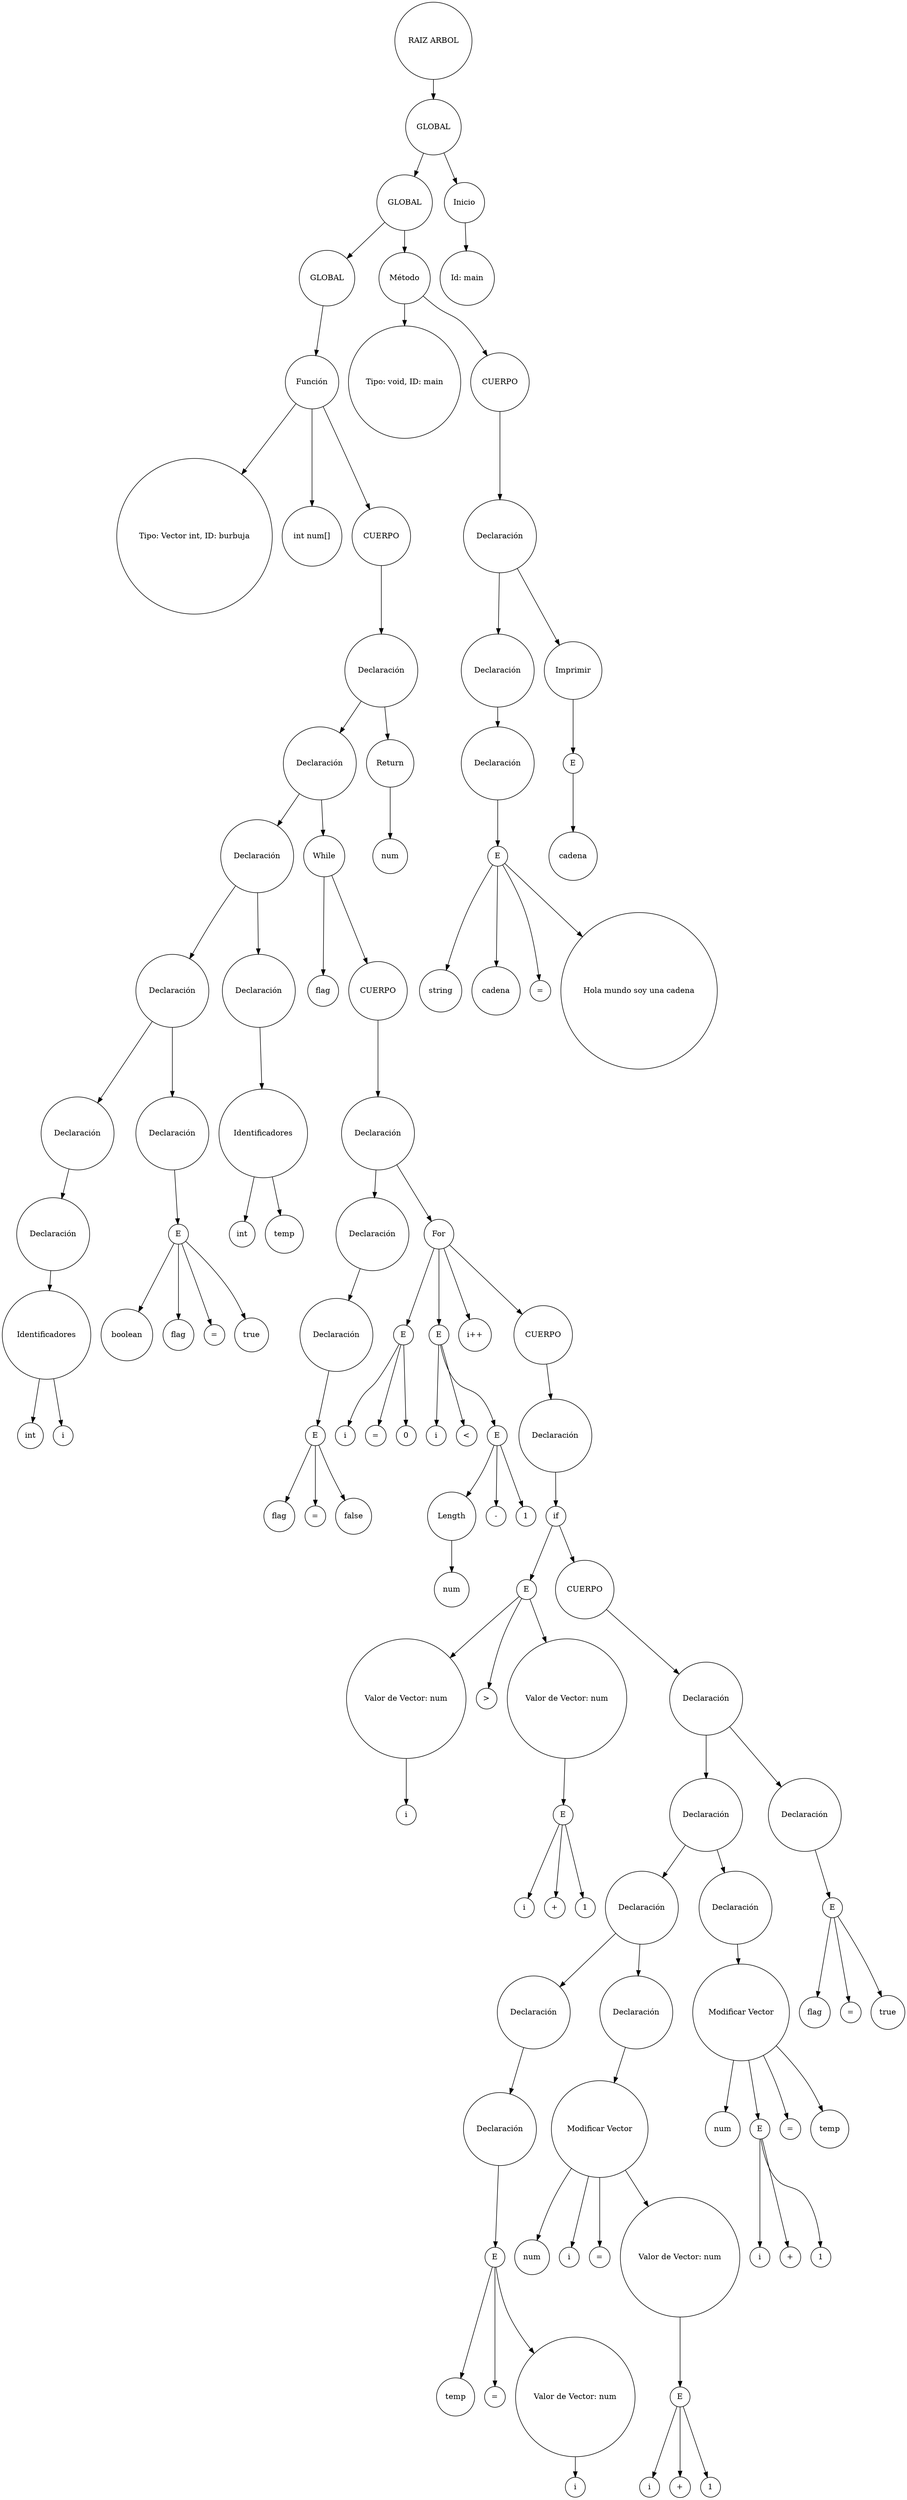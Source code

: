 digraph G {
1509 [label= "RAIZ ARBOL" fillcolor="#d62728" shape="circle"];
1509->1510;
1510 [label= "GLOBAL" fillcolor="#d62728" shape="circle"];
1510->1511;
1511 [label= "GLOBAL" fillcolor="#d62728" shape="circle"];
1511->1512;
1512 [label= "GLOBAL" fillcolor="#d62728" shape="circle"];
1512->1513;
1513 [label= "Función" fillcolor="#d62728" shape="circle"];
1513->1514;
1514 [label= "Tipo: Vector int, ID: burbuja" fillcolor="#d62728" shape="circle"];
1513->1515;
1515 [label= "int num[]" fillcolor="#d62728" shape="circle"];
1513->1516;
1516 [label= "CUERPO" fillcolor="#d62728" shape="circle"];
1516->1517;
1517 [label= "Declaración" fillcolor="#d62728" shape="circle"];
1517->1518;
1518 [label= "Declaración" fillcolor="#d62728" shape="circle"];
1518->1519;
1519 [label= "Declaración" fillcolor="#d62728" shape="circle"];
1519->1520;
1520 [label= "Declaración" fillcolor="#d62728" shape="circle"];
1520->1521;
1521 [label= "Declaración" fillcolor="#d62728" shape="circle"];
1521->1522;
1522 [label= "Declaración" fillcolor="#d62728" shape="circle"];
1522->1523;
1523 [label= "Identificadores" fillcolor="#d62728" shape="circle"];
1523->1524;
1524 [label= "int" fillcolor="#d62728" shape="circle"];
1523->1525;
1525 [label= "i" fillcolor="#d62728" shape="circle"];
1520->1526;
1526 [label= "Declaración" fillcolor="#d62728" shape="circle"];
1526->1527;
1527 [label= "E" fillcolor="#d62728" shape="circle"];
1527->1528;
1528 [label= "boolean" fillcolor="#d62728" shape="circle"];
1527->1529;
1529 [label= "flag" fillcolor="#d62728" shape="circle"];
1527->1530;
1530 [label= "=" fillcolor="#d62728" shape="circle"];
1527->1531;
1531 [label= "true" fillcolor="#d62728" shape="circle"];
1519->1532;
1532 [label= "Declaración" fillcolor="#d62728" shape="circle"];
1532->1533;
1533 [label= "Identificadores" fillcolor="#d62728" shape="circle"];
1533->1534;
1534 [label= "int" fillcolor="#d62728" shape="circle"];
1533->1535;
1535 [label= "temp" fillcolor="#d62728" shape="circle"];
1518->1536;
1536 [label= "While" fillcolor="#d62728" shape="circle"];
1536->1537;
1537 [label= "flag" fillcolor="#d62728" shape="circle"];
1536->1538;
1538 [label= "CUERPO" fillcolor="#d62728" shape="circle"];
1538->1539;
1539 [label= "Declaración" fillcolor="#d62728" shape="circle"];
1539->1540;
1540 [label= "Declaración" fillcolor="#d62728" shape="circle"];
1540->1541;
1541 [label= "Declaración" fillcolor="#d62728" shape="circle"];
1541->1542;
1542 [label= "E" fillcolor="#d62728" shape="circle"];
1542->1543;
1543 [label= "flag" fillcolor="#d62728" shape="circle"];
1542->1544;
1544 [label= "=" fillcolor="#d62728" shape="circle"];
1542->1545;
1545 [label= "false" fillcolor="#d62728" shape="circle"];
1539->1546;
1546 [label= "For" fillcolor="#d62728" shape="circle"];
1546->1547;
1547 [label= "E" fillcolor="#d62728" shape="circle"];
1547->1548;
1548 [label= "i" fillcolor="#d62728" shape="circle"];
1547->1549;
1549 [label= "=" fillcolor="#d62728" shape="circle"];
1547->1550;
1550 [label= "0" fillcolor="#d62728" shape="circle"];
1546->1551;
1551 [label= "E" fillcolor="#d62728" shape="circle"];
1551->1552;
1552 [label= "i" fillcolor="#d62728" shape="circle"];
1551->1553;
1553 [label= "<" fillcolor="#d62728" shape="circle"];
1551->1554;
1554 [label= "E" fillcolor="#d62728" shape="circle"];
1554->1555;
1555 [label= "Length" fillcolor="#d62728" shape="circle"];
1555->1556;
1556 [label= "num" fillcolor="#d62728" shape="circle"];
1554->1557;
1557 [label= "-" fillcolor="#d62728" shape="circle"];
1554->1558;
1558 [label= "1" fillcolor="#d62728" shape="circle"];
1546->1559;
1559 [label= "i++" fillcolor="#d62728" shape="circle"];
1546->1560;
1560 [label= "CUERPO" fillcolor="#d62728" shape="circle"];
1560->1561;
1561 [label= "Declaración" fillcolor="#d62728" shape="circle"];
1561->1562;
1562 [label= "if" fillcolor="#d62728" shape="circle"];
1562->1563;
1563 [label= "E" fillcolor="#d62728" shape="circle"];
1563->1564;
1564 [label= "Valor de Vector: num" fillcolor="#d62728" shape="circle"];
1564->1565;
1565 [label= "i" fillcolor="#d62728" shape="circle"];
1563->1566;
1566 [label= ">" fillcolor="#d62728" shape="circle"];
1563->1567;
1567 [label= "Valor de Vector: num" fillcolor="#d62728" shape="circle"];
1567->1568;
1568 [label= "E" fillcolor="#d62728" shape="circle"];
1568->1569;
1569 [label= "i" fillcolor="#d62728" shape="circle"];
1568->1570;
1570 [label= "+" fillcolor="#d62728" shape="circle"];
1568->1571;
1571 [label= "1" fillcolor="#d62728" shape="circle"];
1562->1572;
1572 [label= "CUERPO" fillcolor="#d62728" shape="circle"];
1572->1573;
1573 [label= "Declaración" fillcolor="#d62728" shape="circle"];
1573->1574;
1574 [label= "Declaración" fillcolor="#d62728" shape="circle"];
1574->1575;
1575 [label= "Declaración" fillcolor="#d62728" shape="circle"];
1575->1576;
1576 [label= "Declaración" fillcolor="#d62728" shape="circle"];
1576->1577;
1577 [label= "Declaración" fillcolor="#d62728" shape="circle"];
1577->1578;
1578 [label= "E" fillcolor="#d62728" shape="circle"];
1578->1579;
1579 [label= "temp" fillcolor="#d62728" shape="circle"];
1578->1580;
1580 [label= "=" fillcolor="#d62728" shape="circle"];
1578->1581;
1581 [label= "Valor de Vector: num" fillcolor="#d62728" shape="circle"];
1581->1582;
1582 [label= "i" fillcolor="#d62728" shape="circle"];
1575->1583;
1583 [label= "Declaración" fillcolor="#d62728" shape="circle"];
1583->1584;
1584 [label= "Modificar Vector" fillcolor="#d62728" shape="circle"];
1584->1585;
1585 [label= "num" fillcolor="#d62728" shape="circle"];
1584->1586;
1586 [label= "i" fillcolor="#d62728" shape="circle"];
1584->1587;
1587 [label= "=" fillcolor="#d62728" shape="circle"];
1584->1588;
1588 [label= "Valor de Vector: num" fillcolor="#d62728" shape="circle"];
1588->1589;
1589 [label= "E" fillcolor="#d62728" shape="circle"];
1589->1590;
1590 [label= "i" fillcolor="#d62728" shape="circle"];
1589->1591;
1591 [label= "+" fillcolor="#d62728" shape="circle"];
1589->1592;
1592 [label= "1" fillcolor="#d62728" shape="circle"];
1574->1593;
1593 [label= "Declaración" fillcolor="#d62728" shape="circle"];
1593->1594;
1594 [label= "Modificar Vector" fillcolor="#d62728" shape="circle"];
1594->1595;
1595 [label= "num" fillcolor="#d62728" shape="circle"];
1594->1596;
1596 [label= "E" fillcolor="#d62728" shape="circle"];
1596->1597;
1597 [label= "i" fillcolor="#d62728" shape="circle"];
1596->1598;
1598 [label= "+" fillcolor="#d62728" shape="circle"];
1596->1599;
1599 [label= "1" fillcolor="#d62728" shape="circle"];
1594->1600;
1600 [label= "=" fillcolor="#d62728" shape="circle"];
1594->1601;
1601 [label= "temp" fillcolor="#d62728" shape="circle"];
1573->1602;
1602 [label= "Declaración" fillcolor="#d62728" shape="circle"];
1602->1603;
1603 [label= "E" fillcolor="#d62728" shape="circle"];
1603->1604;
1604 [label= "flag" fillcolor="#d62728" shape="circle"];
1603->1605;
1605 [label= "=" fillcolor="#d62728" shape="circle"];
1603->1606;
1606 [label= "true" fillcolor="#d62728" shape="circle"];
1517->1607;
1607 [label= "Return" fillcolor="#d62728" shape="circle"];
1607->1608;
1608 [label= "num" fillcolor="#d62728" shape="circle"];
1511->1609;
1609 [label= "Método" fillcolor="#d62728" shape="circle"];
1609->1610;
1610 [label= "Tipo: void, ID: main" fillcolor="#d62728" shape="circle"];
1609->1611;
1611 [label= "CUERPO" fillcolor="#d62728" shape="circle"];
1611->1612;
1612 [label= "Declaración" fillcolor="#d62728" shape="circle"];
1612->1613;
1613 [label= "Declaración" fillcolor="#d62728" shape="circle"];
1613->1614;
1614 [label= "Declaración" fillcolor="#d62728" shape="circle"];
1614->1615;
1615 [label= "E" fillcolor="#d62728" shape="circle"];
1615->1616;
1616 [label= "string" fillcolor="#d62728" shape="circle"];
1615->1617;
1617 [label= "cadena" fillcolor="#d62728" shape="circle"];
1615->1618;
1618 [label= "=" fillcolor="#d62728" shape="circle"];
1615->1619;
1619 [label= "Hola mundo soy una cadena" fillcolor="#d62728" shape="circle"];
1612->1620;
1620 [label= "Imprimir" fillcolor="#d62728" shape="circle"];
1620->1621;
1621 [label= "E" fillcolor="#d62728" shape="circle"];
1621->1622;
1622 [label= "cadena" fillcolor="#d62728" shape="circle"];
1510->1623;
1623 [label= "Inicio" fillcolor="#d62728" shape="circle"];
1623->1624;
1624 [label= "Id: main" fillcolor="#d62728" shape="circle"];
}